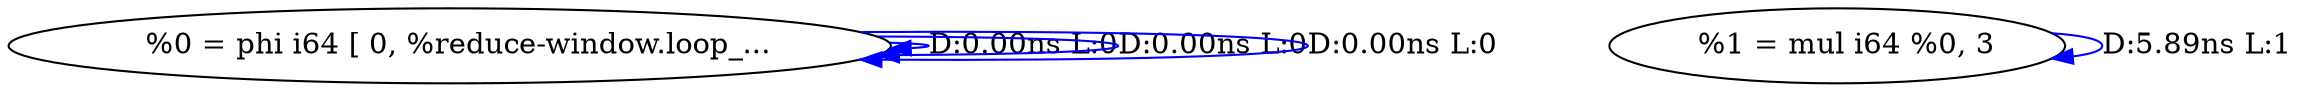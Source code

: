 digraph {
Node0x412d3c0[label="  %0 = phi i64 [ 0, %reduce-window.loop_..."];
Node0x412d3c0 -> Node0x412d3c0[label="D:0.00ns L:0",color=blue];
Node0x412d3c0 -> Node0x412d3c0[label="D:0.00ns L:0",color=blue];
Node0x412d3c0 -> Node0x412d3c0[label="D:0.00ns L:0",color=blue];
Node0x412d4d0[label="  %1 = mul i64 %0, 3"];
Node0x412d4d0 -> Node0x412d4d0[label="D:5.89ns L:1",color=blue];
}
